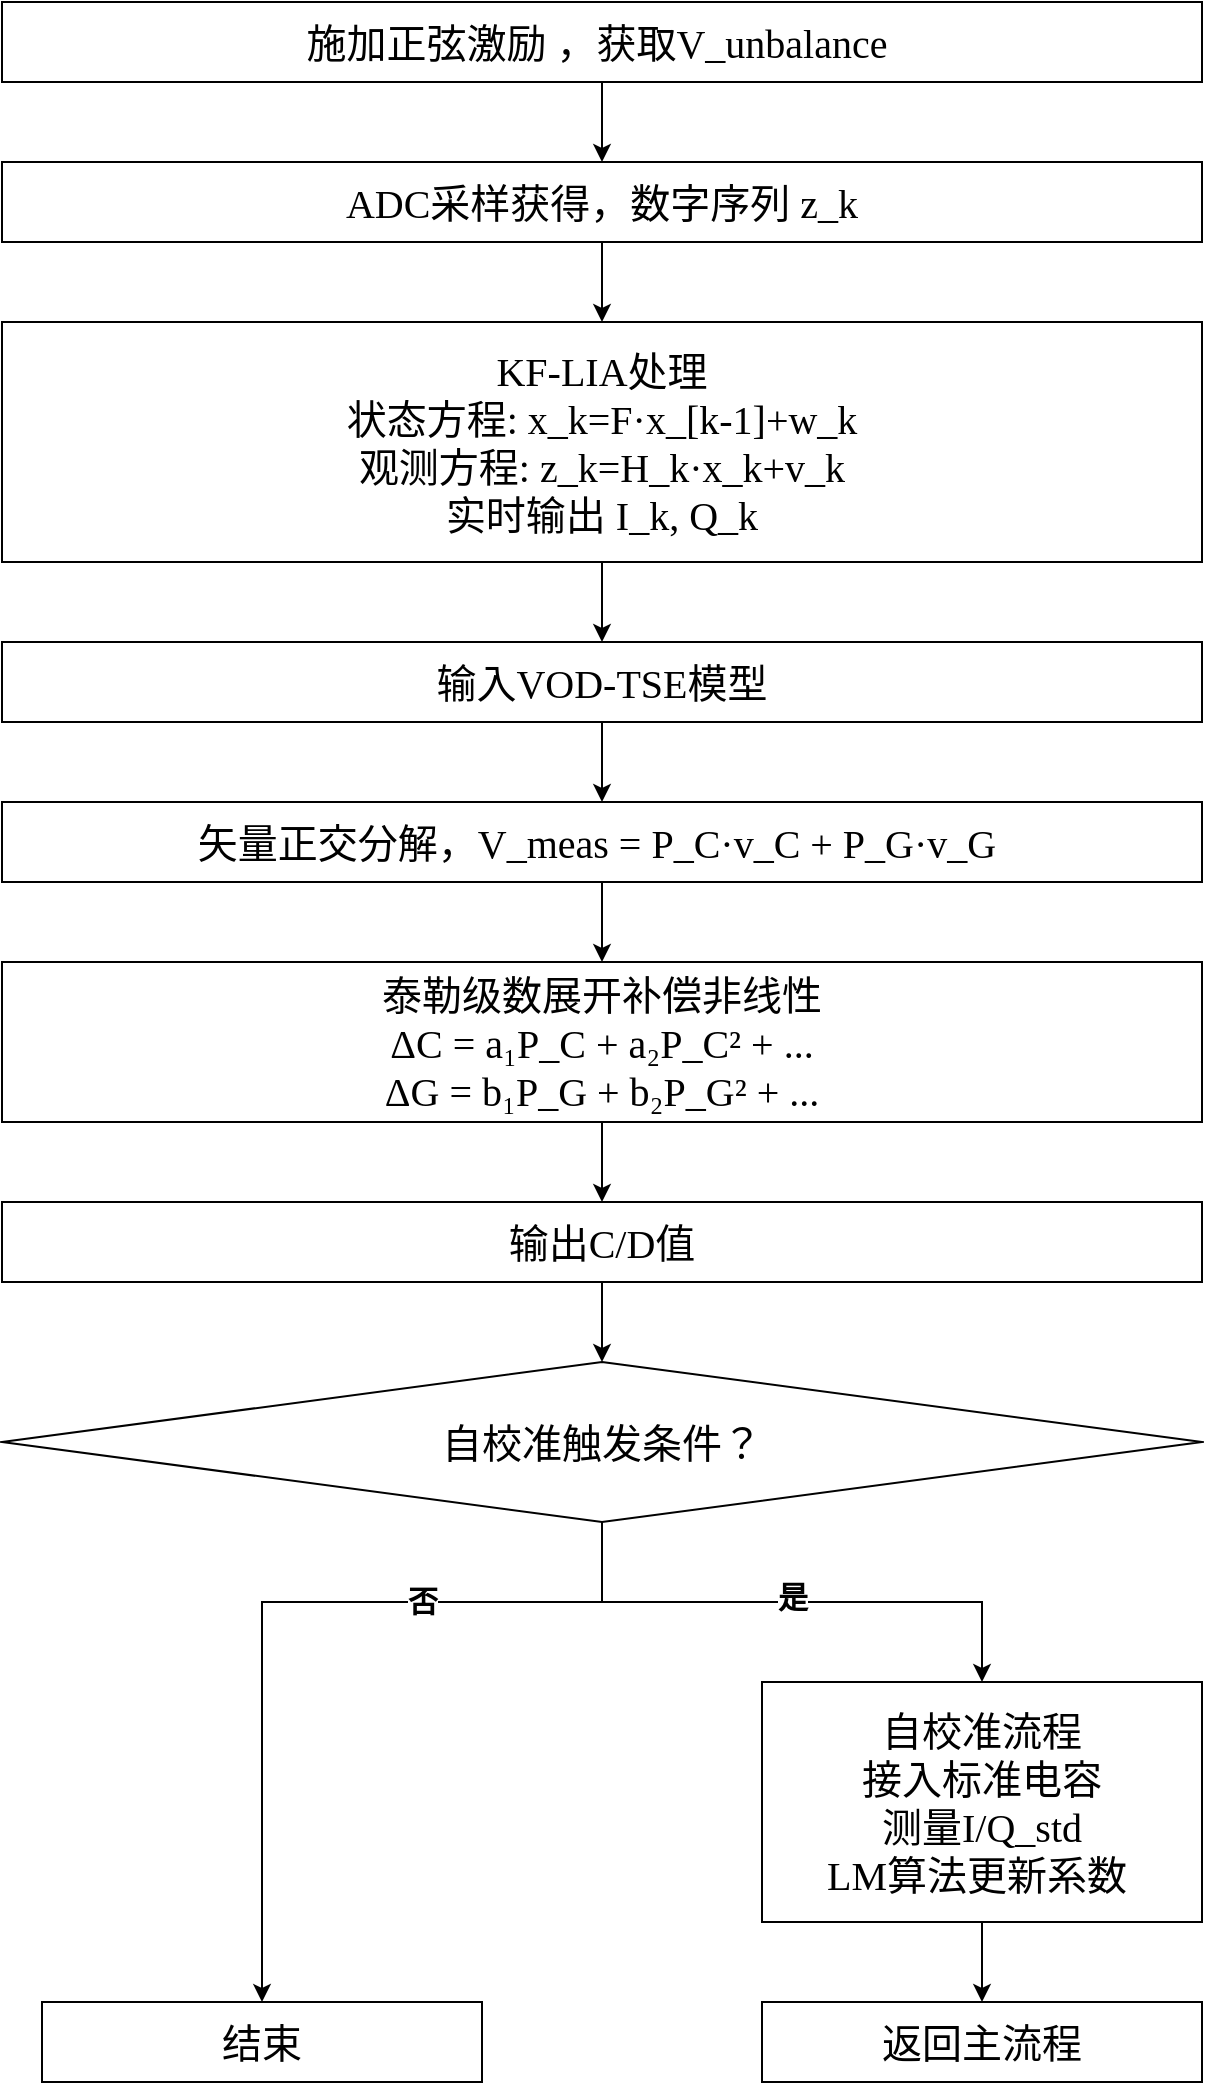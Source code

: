 <mxfile version="28.1.1">
  <diagram name="第 1 页" id="Kd_N4M90eKUCI-s-Nv34">
    <mxGraphModel dx="1782" dy="924" grid="1" gridSize="10" guides="1" tooltips="1" connect="1" arrows="1" fold="1" page="1" pageScale="1" pageWidth="1920" pageHeight="1200" math="0" shadow="0">
      <root>
        <mxCell id="0" />
        <mxCell id="1" parent="0" />
        <mxCell id="S8SSX4Sj8_gAmMkmtofV-30" value="" style="edgeStyle=orthogonalEdgeStyle;rounded=0;orthogonalLoop=1;jettySize=auto;html=1;fontFamily=Times New Roman;" edge="1" parent="1" source="S8SSX4Sj8_gAmMkmtofV-28" target="S8SSX4Sj8_gAmMkmtofV-29">
          <mxGeometry relative="1" as="geometry" />
        </mxCell>
        <mxCell id="S8SSX4Sj8_gAmMkmtofV-28" value="&lt;div&gt;&lt;font style=&quot;font-size: 20px;&quot;&gt;施加正弦激励 ，&lt;span style=&quot;background-color: transparent; color: light-dark(rgb(0, 0, 0), rgb(255, 255, 255));&quot;&gt;获取V_unbalance&amp;nbsp;&lt;/span&gt;&lt;/font&gt;&lt;/div&gt;" style="rounded=0;whiteSpace=wrap;html=1;fontFamily=Times New Roman;" vertex="1" parent="1">
          <mxGeometry x="880" y="200" width="600" height="40" as="geometry" />
        </mxCell>
        <mxCell id="S8SSX4Sj8_gAmMkmtofV-32" value="" style="edgeStyle=orthogonalEdgeStyle;rounded=0;orthogonalLoop=1;jettySize=auto;html=1;fontFamily=Times New Roman;" edge="1" parent="1" source="S8SSX4Sj8_gAmMkmtofV-29" target="S8SSX4Sj8_gAmMkmtofV-31">
          <mxGeometry relative="1" as="geometry" />
        </mxCell>
        <mxCell id="S8SSX4Sj8_gAmMkmtofV-29" value="&lt;div&gt;&lt;span style=&quot;font-size: 20px;&quot;&gt;ADC采样获得，&lt;/span&gt;&lt;span style=&quot;font-size: 20px; background-color: transparent; color: light-dark(rgb(0, 0, 0), rgb(255, 255, 255));&quot;&gt;数字序列 z_k&lt;/span&gt;&lt;/div&gt;" style="rounded=0;whiteSpace=wrap;html=1;fontFamily=Times New Roman;" vertex="1" parent="1">
          <mxGeometry x="880" y="280" width="600" height="40" as="geometry" />
        </mxCell>
        <mxCell id="S8SSX4Sj8_gAmMkmtofV-34" value="" style="edgeStyle=orthogonalEdgeStyle;rounded=0;orthogonalLoop=1;jettySize=auto;html=1;fontFamily=Times New Roman;" edge="1" parent="1" source="S8SSX4Sj8_gAmMkmtofV-31" target="S8SSX4Sj8_gAmMkmtofV-33">
          <mxGeometry relative="1" as="geometry" />
        </mxCell>
        <mxCell id="S8SSX4Sj8_gAmMkmtofV-31" value="&lt;div&gt;&lt;span style=&quot;font-size: 20px;&quot;&gt;KF-LIA处理&lt;/span&gt;&lt;/div&gt;&lt;div&gt;&lt;span style=&quot;background-color: transparent; color: light-dark(rgb(0, 0, 0), rgb(255, 255, 255)); font-size: 20px;&quot;&gt;状态方程: x_k=F·x_[&lt;/span&gt;&lt;span style=&quot;background-color: transparent; color: light-dark(rgb(0, 0, 0), rgb(255, 255, 255)); font-size: 20px;&quot;&gt;k-1&lt;/span&gt;&lt;span style=&quot;background-color: transparent; color: light-dark(rgb(0, 0, 0), rgb(255, 255, 255)); font-size: 20px;&quot;&gt;]+w_k&lt;/span&gt;&lt;/div&gt;&lt;div&gt;&lt;span style=&quot;font-size: 20px; background-color: transparent; color: light-dark(rgb(0, 0, 0), rgb(255, 255, 255));&quot;&gt;观测方程: z_k=H_k·x_k+v_k&lt;/span&gt;&lt;/div&gt;&lt;div&gt;&lt;span style=&quot;font-size: 20px;&quot;&gt;实时输出 I_k, Q_k&lt;/span&gt;&lt;/div&gt;" style="rounded=0;whiteSpace=wrap;html=1;fontFamily=Times New Roman;" vertex="1" parent="1">
          <mxGeometry x="880" y="360" width="600" height="120" as="geometry" />
        </mxCell>
        <mxCell id="S8SSX4Sj8_gAmMkmtofV-38" value="" style="edgeStyle=orthogonalEdgeStyle;rounded=0;orthogonalLoop=1;jettySize=auto;html=1;fontFamily=Times New Roman;" edge="1" parent="1" source="S8SSX4Sj8_gAmMkmtofV-33" target="S8SSX4Sj8_gAmMkmtofV-37">
          <mxGeometry relative="1" as="geometry" />
        </mxCell>
        <mxCell id="S8SSX4Sj8_gAmMkmtofV-33" value="&lt;span style=&quot;font-size: 20px;&quot;&gt;输入VOD-TSE模型&lt;/span&gt;" style="rounded=0;whiteSpace=wrap;html=1;fontFamily=Times New Roman;" vertex="1" parent="1">
          <mxGeometry x="880" y="520" width="600" height="40" as="geometry" />
        </mxCell>
        <mxCell id="S8SSX4Sj8_gAmMkmtofV-40" value="" style="edgeStyle=orthogonalEdgeStyle;rounded=0;orthogonalLoop=1;jettySize=auto;html=1;" edge="1" parent="1" source="S8SSX4Sj8_gAmMkmtofV-37" target="S8SSX4Sj8_gAmMkmtofV-39">
          <mxGeometry relative="1" as="geometry" />
        </mxCell>
        <mxCell id="S8SSX4Sj8_gAmMkmtofV-37" value="&lt;span style=&quot;font-size: 20px;&quot;&gt;矢量正交分解，V_meas = P_C·v_C + P_G·v_G&amp;nbsp;&lt;/span&gt;" style="rounded=0;whiteSpace=wrap;html=1;fontFamily=Times New Roman;" vertex="1" parent="1">
          <mxGeometry x="880" y="600" width="600" height="40" as="geometry" />
        </mxCell>
        <mxCell id="S8SSX4Sj8_gAmMkmtofV-44" value="" style="edgeStyle=orthogonalEdgeStyle;rounded=0;orthogonalLoop=1;jettySize=auto;html=1;" edge="1" parent="1" source="S8SSX4Sj8_gAmMkmtofV-39" target="S8SSX4Sj8_gAmMkmtofV-43">
          <mxGeometry relative="1" as="geometry" />
        </mxCell>
        <mxCell id="S8SSX4Sj8_gAmMkmtofV-39" value="&lt;span style=&quot;font-size: 20px;&quot;&gt;泰勒级数展开补偿非线性&lt;/span&gt;&lt;div&gt;&lt;span style=&quot;font-size: 20px;&quot;&gt;ΔC = a₁P_C + a₂P_C² + ...&lt;/span&gt;&lt;/div&gt;&lt;div&gt;&lt;span style=&quot;font-size: 20px;&quot;&gt;ΔG = b₁P_G + b₂P_G² + ...&lt;/span&gt;&lt;/div&gt;" style="rounded=0;whiteSpace=wrap;html=1;fontFamily=Times New Roman;" vertex="1" parent="1">
          <mxGeometry x="880" y="680" width="600" height="80" as="geometry" />
        </mxCell>
        <mxCell id="S8SSX4Sj8_gAmMkmtofV-54" value="" style="edgeStyle=orthogonalEdgeStyle;rounded=0;orthogonalLoop=1;jettySize=auto;html=1;" edge="1" parent="1" source="S8SSX4Sj8_gAmMkmtofV-43" target="S8SSX4Sj8_gAmMkmtofV-45">
          <mxGeometry relative="1" as="geometry" />
        </mxCell>
        <mxCell id="S8SSX4Sj8_gAmMkmtofV-43" value="&lt;span style=&quot;font-size: 20px;&quot;&gt;输出C/D值&lt;/span&gt;" style="rounded=0;whiteSpace=wrap;html=1;fontFamily=Times New Roman;" vertex="1" parent="1">
          <mxGeometry x="880" y="800" width="600" height="40" as="geometry" />
        </mxCell>
        <mxCell id="S8SSX4Sj8_gAmMkmtofV-53" style="edgeStyle=orthogonalEdgeStyle;rounded=0;orthogonalLoop=1;jettySize=auto;html=1;exitX=0.5;exitY=1;exitDx=0;exitDy=0;exitPerimeter=0;entryX=0.5;entryY=0;entryDx=0;entryDy=0;" edge="1" parent="1" source="S8SSX4Sj8_gAmMkmtofV-45" target="S8SSX4Sj8_gAmMkmtofV-52">
          <mxGeometry relative="1" as="geometry" />
        </mxCell>
        <mxCell id="S8SSX4Sj8_gAmMkmtofV-60" value="是" style="edgeLabel;html=1;align=center;verticalAlign=middle;resizable=0;points=[];fontStyle=1;fontSize=15;" vertex="1" connectable="0" parent="S8SSX4Sj8_gAmMkmtofV-53">
          <mxGeometry x="-0.001" y="3" relative="1" as="geometry">
            <mxPoint as="offset" />
          </mxGeometry>
        </mxCell>
        <mxCell id="S8SSX4Sj8_gAmMkmtofV-59" style="edgeStyle=orthogonalEdgeStyle;rounded=0;orthogonalLoop=1;jettySize=auto;html=1;exitX=0.5;exitY=1;exitDx=0;exitDy=0;exitPerimeter=0;entryX=0.5;entryY=0;entryDx=0;entryDy=0;" edge="1" parent="1" source="S8SSX4Sj8_gAmMkmtofV-45" target="S8SSX4Sj8_gAmMkmtofV-58">
          <mxGeometry relative="1" as="geometry">
            <Array as="points">
              <mxPoint x="1180" y="1000" />
              <mxPoint x="1010" y="1000" />
            </Array>
          </mxGeometry>
        </mxCell>
        <mxCell id="S8SSX4Sj8_gAmMkmtofV-61" value="否" style="edgeLabel;html=1;align=center;verticalAlign=middle;resizable=0;points=[];fontStyle=1;fontSize=15;" vertex="1" connectable="0" parent="S8SSX4Sj8_gAmMkmtofV-59">
          <mxGeometry x="-0.424" y="-1" relative="1" as="geometry">
            <mxPoint x="-12" as="offset" />
          </mxGeometry>
        </mxCell>
        <mxCell id="S8SSX4Sj8_gAmMkmtofV-45" value="&lt;font style=&quot;font-size: 20px;&quot;&gt;自校准触发条件？&lt;/font&gt;" style="strokeWidth=1;html=1;shape=mxgraph.flowchart.decision;whiteSpace=wrap;fontFamily=Times New Roman;" vertex="1" parent="1">
          <mxGeometry x="880" y="880" width="600" height="80" as="geometry" />
        </mxCell>
        <mxCell id="S8SSX4Sj8_gAmMkmtofV-57" value="" style="edgeStyle=orthogonalEdgeStyle;rounded=0;orthogonalLoop=1;jettySize=auto;html=1;" edge="1" parent="1" source="S8SSX4Sj8_gAmMkmtofV-52" target="S8SSX4Sj8_gAmMkmtofV-56">
          <mxGeometry relative="1" as="geometry" />
        </mxCell>
        <mxCell id="S8SSX4Sj8_gAmMkmtofV-52" value="&lt;span style=&quot;font-size: 20px;&quot;&gt;自校准流程&lt;/span&gt;&lt;div&gt;&lt;span style=&quot;font-size: 20px;&quot;&gt;接入标准电容&lt;/span&gt;&lt;/div&gt;&lt;div&gt;&lt;span style=&quot;font-size: 20px;&quot;&gt;测量I/Q_std&lt;/span&gt;&lt;/div&gt;&lt;div&gt;&lt;span style=&quot;font-size: 20px;&quot;&gt;LM算法更新系数&amp;nbsp;&lt;/span&gt;&lt;/div&gt;" style="rounded=0;whiteSpace=wrap;html=1;fontFamily=Times New Roman;" vertex="1" parent="1">
          <mxGeometry x="1260" y="1040" width="220" height="120" as="geometry" />
        </mxCell>
        <mxCell id="S8SSX4Sj8_gAmMkmtofV-56" value="&lt;span style=&quot;font-size: 20px;&quot;&gt;返回主流程&lt;/span&gt;" style="rounded=0;whiteSpace=wrap;html=1;fontFamily=Times New Roman;" vertex="1" parent="1">
          <mxGeometry x="1260" y="1200" width="220" height="40" as="geometry" />
        </mxCell>
        <mxCell id="S8SSX4Sj8_gAmMkmtofV-58" value="&lt;span style=&quot;font-size: 20px;&quot;&gt;结束&lt;/span&gt;" style="rounded=0;whiteSpace=wrap;html=1;fontFamily=Times New Roman;" vertex="1" parent="1">
          <mxGeometry x="900" y="1200" width="220" height="40" as="geometry" />
        </mxCell>
      </root>
    </mxGraphModel>
  </diagram>
</mxfile>
